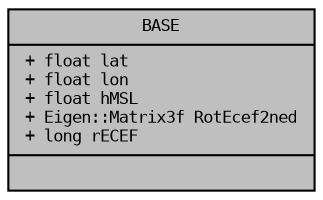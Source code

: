 digraph "BASE"
{
 // LATEX_PDF_SIZE
  bgcolor="transparent";
  edge [fontname="DejaVuSansMono",fontsize="8",labelfontname="DejaVuSansMono",labelfontsize="8"];
  node [fontname="DejaVuSansMono",fontsize="8",shape=record];
  Node1 [label="{BASE\n|+ float lat\l+ float lon\l+ float hMSL\l+ Eigen::Matrix3f RotEcef2ned\l+ long rECEF\l|}",height=0.2,width=0.4,color="black", fillcolor="grey75", style="filled", fontcolor="black",tooltip=" "];
}
